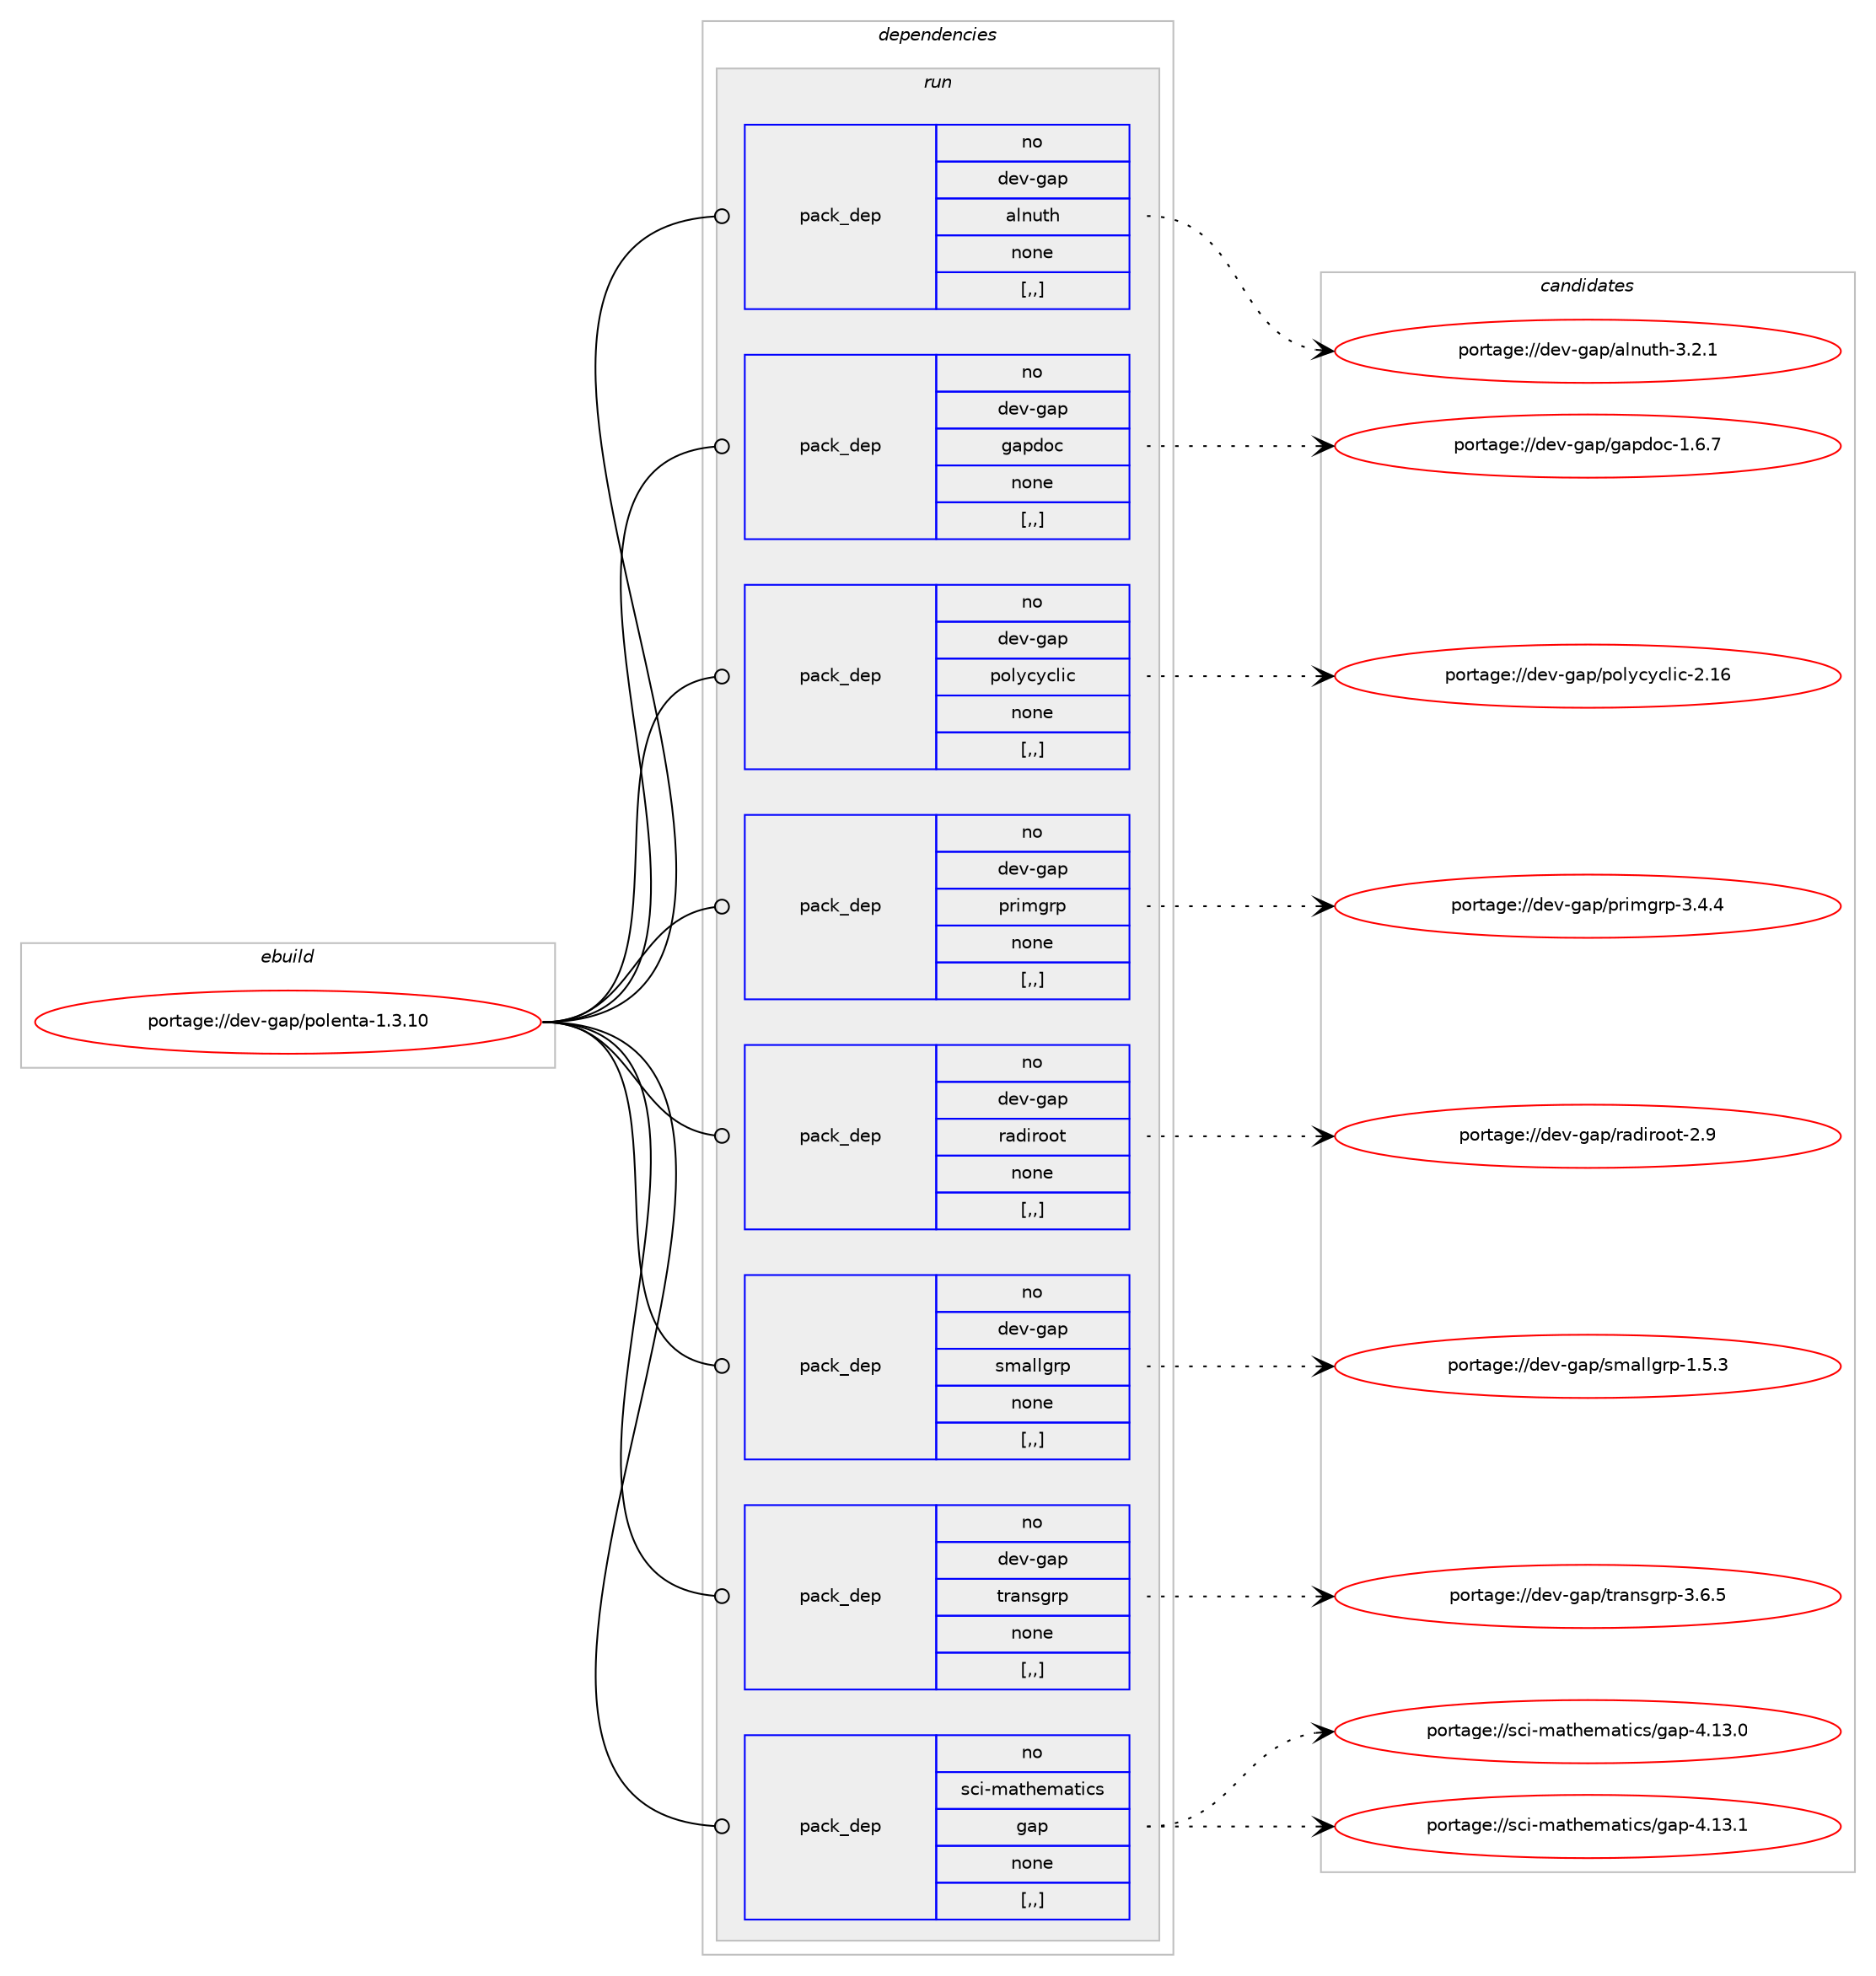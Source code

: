 digraph prolog {

# *************
# Graph options
# *************

newrank=true;
concentrate=true;
compound=true;
graph [rankdir=LR,fontname=Helvetica,fontsize=10,ranksep=1.5];#, ranksep=2.5, nodesep=0.2];
edge  [arrowhead=vee];
node  [fontname=Helvetica,fontsize=10];

# **********
# The ebuild
# **********

subgraph cluster_leftcol {
color=gray;
rank=same;
label=<<i>ebuild</i>>;
id [label="portage://dev-gap/polenta-1.3.10", color=red, width=4, href="../dev-gap/polenta-1.3.10.svg"];
}

# ****************
# The dependencies
# ****************

subgraph cluster_midcol {
color=gray;
label=<<i>dependencies</i>>;
subgraph cluster_compile {
fillcolor="#eeeeee";
style=filled;
label=<<i>compile</i>>;
}
subgraph cluster_compileandrun {
fillcolor="#eeeeee";
style=filled;
label=<<i>compile and run</i>>;
}
subgraph cluster_run {
fillcolor="#eeeeee";
style=filled;
label=<<i>run</i>>;
subgraph pack53475 {
dependency73827 [label=<<TABLE BORDER="0" CELLBORDER="1" CELLSPACING="0" CELLPADDING="4" WIDTH="220"><TR><TD ROWSPAN="6" CELLPADDING="30">pack_dep</TD></TR><TR><TD WIDTH="110">no</TD></TR><TR><TD>dev-gap</TD></TR><TR><TD>alnuth</TD></TR><TR><TD>none</TD></TR><TR><TD>[,,]</TD></TR></TABLE>>, shape=none, color=blue];
}
id:e -> dependency73827:w [weight=20,style="solid",arrowhead="odot"];
subgraph pack53476 {
dependency73828 [label=<<TABLE BORDER="0" CELLBORDER="1" CELLSPACING="0" CELLPADDING="4" WIDTH="220"><TR><TD ROWSPAN="6" CELLPADDING="30">pack_dep</TD></TR><TR><TD WIDTH="110">no</TD></TR><TR><TD>dev-gap</TD></TR><TR><TD>gapdoc</TD></TR><TR><TD>none</TD></TR><TR><TD>[,,]</TD></TR></TABLE>>, shape=none, color=blue];
}
id:e -> dependency73828:w [weight=20,style="solid",arrowhead="odot"];
subgraph pack53477 {
dependency73829 [label=<<TABLE BORDER="0" CELLBORDER="1" CELLSPACING="0" CELLPADDING="4" WIDTH="220"><TR><TD ROWSPAN="6" CELLPADDING="30">pack_dep</TD></TR><TR><TD WIDTH="110">no</TD></TR><TR><TD>dev-gap</TD></TR><TR><TD>polycyclic</TD></TR><TR><TD>none</TD></TR><TR><TD>[,,]</TD></TR></TABLE>>, shape=none, color=blue];
}
id:e -> dependency73829:w [weight=20,style="solid",arrowhead="odot"];
subgraph pack53478 {
dependency73830 [label=<<TABLE BORDER="0" CELLBORDER="1" CELLSPACING="0" CELLPADDING="4" WIDTH="220"><TR><TD ROWSPAN="6" CELLPADDING="30">pack_dep</TD></TR><TR><TD WIDTH="110">no</TD></TR><TR><TD>dev-gap</TD></TR><TR><TD>primgrp</TD></TR><TR><TD>none</TD></TR><TR><TD>[,,]</TD></TR></TABLE>>, shape=none, color=blue];
}
id:e -> dependency73830:w [weight=20,style="solid",arrowhead="odot"];
subgraph pack53479 {
dependency73831 [label=<<TABLE BORDER="0" CELLBORDER="1" CELLSPACING="0" CELLPADDING="4" WIDTH="220"><TR><TD ROWSPAN="6" CELLPADDING="30">pack_dep</TD></TR><TR><TD WIDTH="110">no</TD></TR><TR><TD>dev-gap</TD></TR><TR><TD>radiroot</TD></TR><TR><TD>none</TD></TR><TR><TD>[,,]</TD></TR></TABLE>>, shape=none, color=blue];
}
id:e -> dependency73831:w [weight=20,style="solid",arrowhead="odot"];
subgraph pack53480 {
dependency73832 [label=<<TABLE BORDER="0" CELLBORDER="1" CELLSPACING="0" CELLPADDING="4" WIDTH="220"><TR><TD ROWSPAN="6" CELLPADDING="30">pack_dep</TD></TR><TR><TD WIDTH="110">no</TD></TR><TR><TD>dev-gap</TD></TR><TR><TD>smallgrp</TD></TR><TR><TD>none</TD></TR><TR><TD>[,,]</TD></TR></TABLE>>, shape=none, color=blue];
}
id:e -> dependency73832:w [weight=20,style="solid",arrowhead="odot"];
subgraph pack53481 {
dependency73833 [label=<<TABLE BORDER="0" CELLBORDER="1" CELLSPACING="0" CELLPADDING="4" WIDTH="220"><TR><TD ROWSPAN="6" CELLPADDING="30">pack_dep</TD></TR><TR><TD WIDTH="110">no</TD></TR><TR><TD>dev-gap</TD></TR><TR><TD>transgrp</TD></TR><TR><TD>none</TD></TR><TR><TD>[,,]</TD></TR></TABLE>>, shape=none, color=blue];
}
id:e -> dependency73833:w [weight=20,style="solid",arrowhead="odot"];
subgraph pack53482 {
dependency73834 [label=<<TABLE BORDER="0" CELLBORDER="1" CELLSPACING="0" CELLPADDING="4" WIDTH="220"><TR><TD ROWSPAN="6" CELLPADDING="30">pack_dep</TD></TR><TR><TD WIDTH="110">no</TD></TR><TR><TD>sci-mathematics</TD></TR><TR><TD>gap</TD></TR><TR><TD>none</TD></TR><TR><TD>[,,]</TD></TR></TABLE>>, shape=none, color=blue];
}
id:e -> dependency73834:w [weight=20,style="solid",arrowhead="odot"];
}
}

# **************
# The candidates
# **************

subgraph cluster_choices {
rank=same;
color=gray;
label=<<i>candidates</i>>;

subgraph choice53475 {
color=black;
nodesep=1;
choice10010111845103971124797108110117116104455146504649 [label="portage://dev-gap/alnuth-3.2.1", color=red, width=4,href="../dev-gap/alnuth-3.2.1.svg"];
dependency73827:e -> choice10010111845103971124797108110117116104455146504649:w [style=dotted,weight="100"];
}
subgraph choice53476 {
color=black;
nodesep=1;
choice1001011184510397112471039711210011199454946544655 [label="portage://dev-gap/gapdoc-1.6.7", color=red, width=4,href="../dev-gap/gapdoc-1.6.7.svg"];
dependency73828:e -> choice1001011184510397112471039711210011199454946544655:w [style=dotted,weight="100"];
}
subgraph choice53477 {
color=black;
nodesep=1;
choice1001011184510397112471121111081219912199108105994550464954 [label="portage://dev-gap/polycyclic-2.16", color=red, width=4,href="../dev-gap/polycyclic-2.16.svg"];
dependency73829:e -> choice1001011184510397112471121111081219912199108105994550464954:w [style=dotted,weight="100"];
}
subgraph choice53478 {
color=black;
nodesep=1;
choice100101118451039711247112114105109103114112455146524652 [label="portage://dev-gap/primgrp-3.4.4", color=red, width=4,href="../dev-gap/primgrp-3.4.4.svg"];
dependency73830:e -> choice100101118451039711247112114105109103114112455146524652:w [style=dotted,weight="100"];
}
subgraph choice53479 {
color=black;
nodesep=1;
choice1001011184510397112471149710010511411111111645504657 [label="portage://dev-gap/radiroot-2.9", color=red, width=4,href="../dev-gap/radiroot-2.9.svg"];
dependency73831:e -> choice1001011184510397112471149710010511411111111645504657:w [style=dotted,weight="100"];
}
subgraph choice53480 {
color=black;
nodesep=1;
choice10010111845103971124711510997108108103114112454946534651 [label="portage://dev-gap/smallgrp-1.5.3", color=red, width=4,href="../dev-gap/smallgrp-1.5.3.svg"];
dependency73832:e -> choice10010111845103971124711510997108108103114112454946534651:w [style=dotted,weight="100"];
}
subgraph choice53481 {
color=black;
nodesep=1;
choice10010111845103971124711611497110115103114112455146544653 [label="portage://dev-gap/transgrp-3.6.5", color=red, width=4,href="../dev-gap/transgrp-3.6.5.svg"];
dependency73833:e -> choice10010111845103971124711611497110115103114112455146544653:w [style=dotted,weight="100"];
}
subgraph choice53482 {
color=black;
nodesep=1;
choice1159910545109971161041011099711610599115471039711245524649514648 [label="portage://sci-mathematics/gap-4.13.0", color=red, width=4,href="../sci-mathematics/gap-4.13.0.svg"];
choice1159910545109971161041011099711610599115471039711245524649514649 [label="portage://sci-mathematics/gap-4.13.1", color=red, width=4,href="../sci-mathematics/gap-4.13.1.svg"];
dependency73834:e -> choice1159910545109971161041011099711610599115471039711245524649514648:w [style=dotted,weight="100"];
dependency73834:e -> choice1159910545109971161041011099711610599115471039711245524649514649:w [style=dotted,weight="100"];
}
}

}
